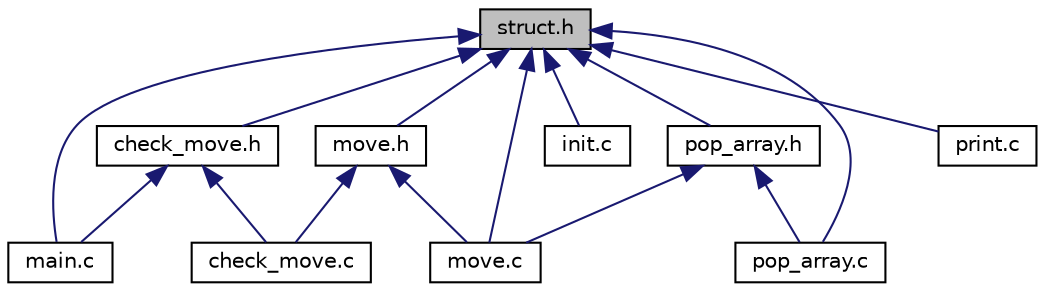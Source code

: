 digraph "struct.h"
{
 // LATEX_PDF_SIZE
  edge [fontname="Helvetica",fontsize="10",labelfontname="Helvetica",labelfontsize="10"];
  node [fontname="Helvetica",fontsize="10",shape=record];
  Node1 [label="struct.h",height=0.2,width=0.4,color="black", fillcolor="grey75", style="filled", fontcolor="black",tooltip="Struct delle pedine."];
  Node1 -> Node2 [dir="back",color="midnightblue",fontsize="10",style="solid",fontname="Helvetica"];
  Node2 [label="check_move.h",height=0.2,width=0.4,color="black", fillcolor="white", style="filled",URL="$check__move_8h.html",tooltip="Libreria che controlla se le pedine sono selezionabili, se hanno mangiate obbligatorie e se si posson..."];
  Node2 -> Node3 [dir="back",color="midnightblue",fontsize="10",style="solid",fontname="Helvetica"];
  Node3 [label="check_move.c",height=0.2,width=0.4,color="black", fillcolor="white", style="filled",URL="$check__move_8c.html",tooltip="Funzioni che controllano se le pedine sono selezionabili, se hanno mangiate obbligatorie e se si poss..."];
  Node2 -> Node4 [dir="back",color="midnightblue",fontsize="10",style="solid",fontname="Helvetica"];
  Node4 [label="main.c",height=0.2,width=0.4,color="black", fillcolor="white", style="filled",URL="$main_8c.html",tooltip="MAIN."];
  Node1 -> Node5 [dir="back",color="midnightblue",fontsize="10",style="solid",fontname="Helvetica"];
  Node5 [label="move.h",height=0.2,width=0.4,color="black", fillcolor="white", style="filled",URL="$move_8h.html",tooltip="Libreria per far muovere le pedine."];
  Node5 -> Node3 [dir="back",color="midnightblue",fontsize="10",style="solid",fontname="Helvetica"];
  Node5 -> Node6 [dir="back",color="midnightblue",fontsize="10",style="solid",fontname="Helvetica"];
  Node6 [label="move.c",height=0.2,width=0.4,color="black", fillcolor="white", style="filled",URL="$move_8c.html",tooltip="Funzione che permette di far muovere le pedine."];
  Node1 -> Node7 [dir="back",color="midnightblue",fontsize="10",style="solid",fontname="Helvetica"];
  Node7 [label="init.c",height=0.2,width=0.4,color="black", fillcolor="white", style="filled",URL="$init_8c.html",tooltip="Funzione che inizializza pedine."];
  Node1 -> Node4 [dir="back",color="midnightblue",fontsize="10",style="solid",fontname="Helvetica"];
  Node1 -> Node6 [dir="back",color="midnightblue",fontsize="10",style="solid",fontname="Helvetica"];
  Node1 -> Node8 [dir="back",color="midnightblue",fontsize="10",style="solid",fontname="Helvetica"];
  Node8 [label="pop_array.h",height=0.2,width=0.4,color="black", fillcolor="white", style="filled",URL="$pop__array_8h.html",tooltip="Libreria per eliminare pedina in cima di una torre."];
  Node8 -> Node6 [dir="back",color="midnightblue",fontsize="10",style="solid",fontname="Helvetica"];
  Node8 -> Node9 [dir="back",color="midnightblue",fontsize="10",style="solid",fontname="Helvetica"];
  Node9 [label="pop_array.c",height=0.2,width=0.4,color="black", fillcolor="white", style="filled",URL="$pop__array_8c.html",tooltip="Funzione che elimina pedina in cima di una torre."];
  Node1 -> Node9 [dir="back",color="midnightblue",fontsize="10",style="solid",fontname="Helvetica"];
  Node1 -> Node10 [dir="back",color="midnightblue",fontsize="10",style="solid",fontname="Helvetica"];
  Node10 [label="print.c",height=0.2,width=0.4,color="black", fillcolor="white", style="filled",URL="$print_8c.html",tooltip="Funzioni che stampano la tavola da gioco con le pedine."];
}
